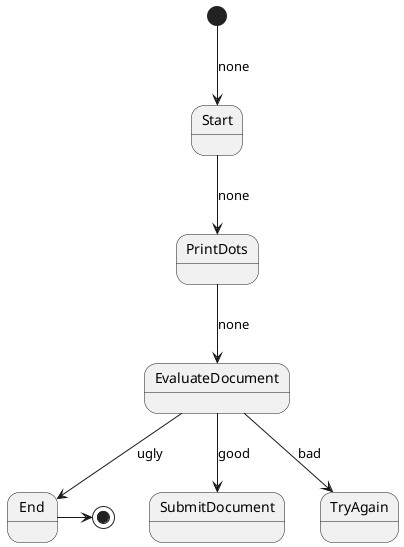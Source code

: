 @startuml

[*] --> Start : none
Start --> PrintDots : none
PrintDots --> EvaluateDocument : none
EvaluateDocument --> End : ugly
EvaluateDocument --> SubmitDocument : good
EvaluateDocument --> TryAgain : bad
End -> [*]
@enduml
